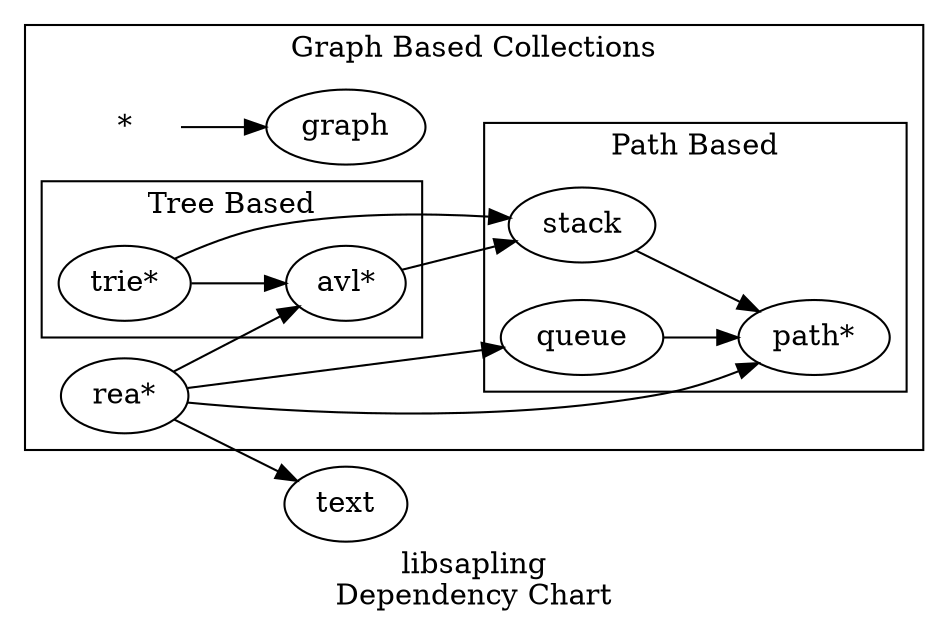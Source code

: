 digraph
{
    label="libsapling\nDependency Chart";
    rankdir=LR;

    subgraph cluster_gbc
    {
        label="Graph Based Collections";

        _graph[label="graph"];
        all[shape=none;label="*"];
        all->_graph;

        subgraph cluster_pbc {
            label="Path Based";
            path[label="path*"];
            stack->path;
            queue->path;
        }

        subgraph cluster_tbc {
            label="Tree Based";
            avl[label="avl*"];
            avl->stack;
            trie[label="trie*"];
            trie->avl,stack;
        }

        rea[label="rea*"];
        rea->path,queue,avl;
    }

    text;
    rea->text;
}

